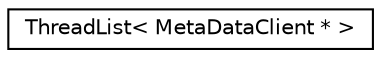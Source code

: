 digraph "Graphical Class Hierarchy"
{
  edge [fontname="Helvetica",fontsize="10",labelfontname="Helvetica",labelfontsize="10"];
  node [fontname="Helvetica",fontsize="10",shape=record];
  rankdir="LR";
  Node0 [label="ThreadList\< MetaDataClient * \>",height=0.2,width=0.4,color="black", fillcolor="white", style="filled",URL="$classThreadList.html"];
}
